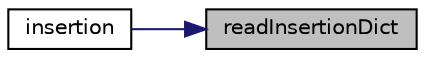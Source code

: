digraph "readInsertionDict"
{
 // LATEX_PDF_SIZE
  edge [fontname="Helvetica",fontsize="10",labelfontname="Helvetica",labelfontsize="10"];
  node [fontname="Helvetica",fontsize="10",shape=record];
  rankdir="RL";
  Node1 [label="readInsertionDict",height=0.2,width=0.4,color="black", fillcolor="grey75", style="filled", fontcolor="black",tooltip="Read from dictionary."];
  Node1 -> Node2 [dir="back",color="midnightblue",fontsize="10",style="solid",fontname="Helvetica"];
  Node2 [label="insertion",height=0.2,width=0.4,color="black", fillcolor="white", style="filled",URL="$classpFlow_1_1insertion.html#a16ace43248b6bd6c1ba20e56f8e785e8",tooltip="Construct from component."];
}
